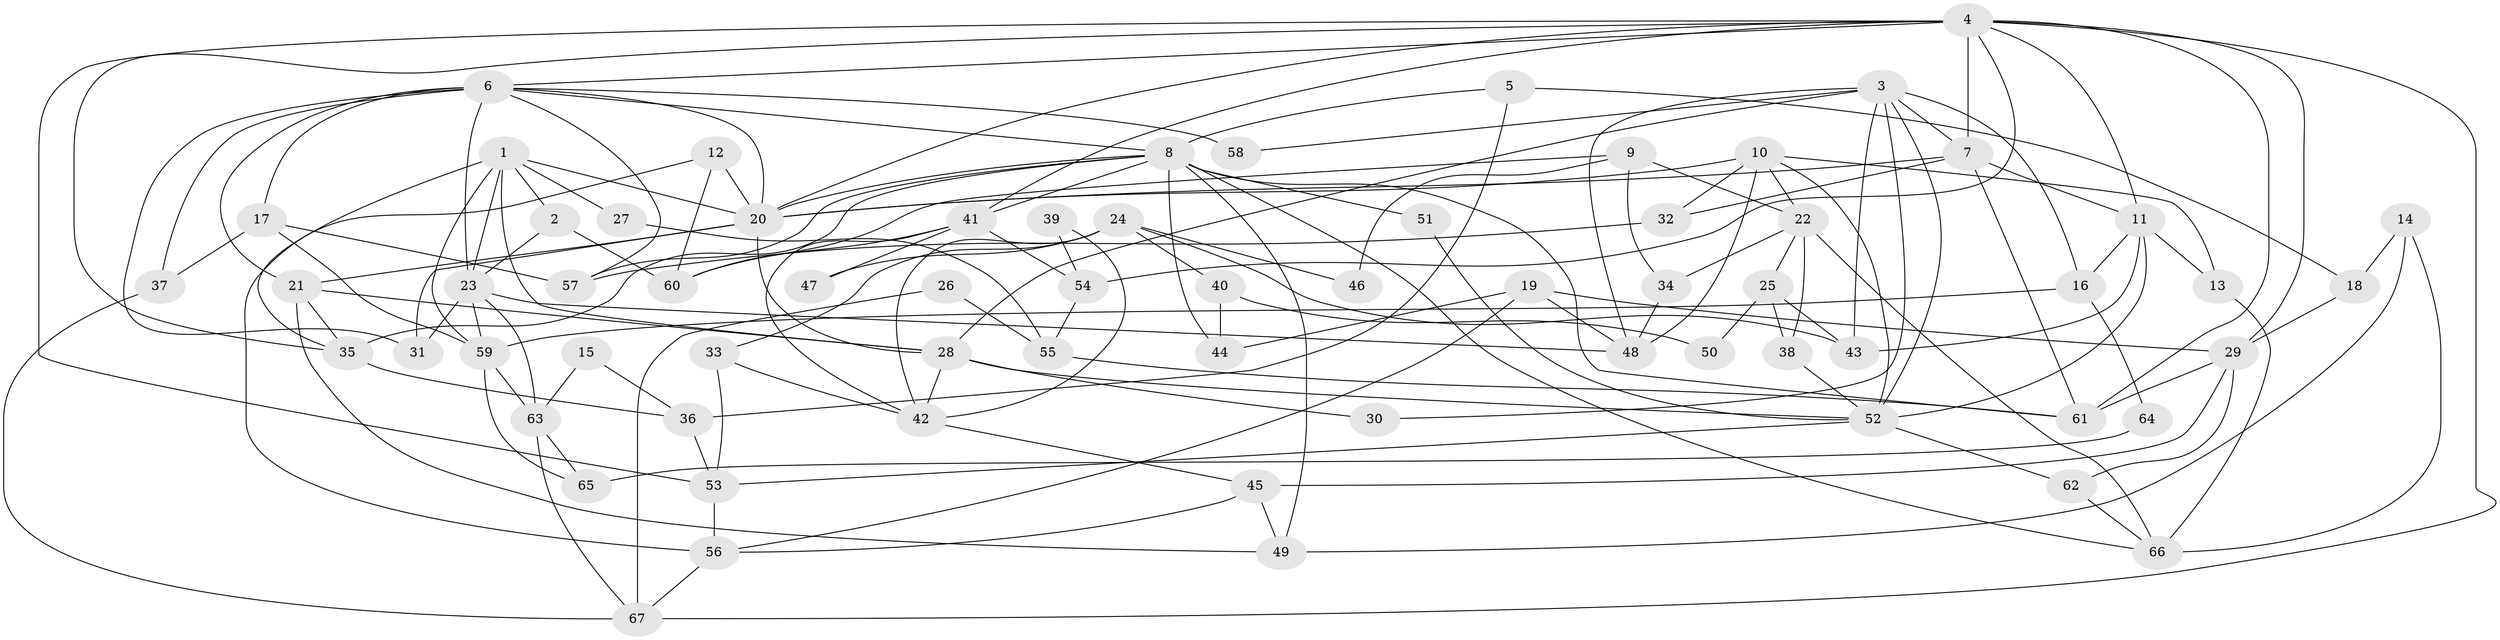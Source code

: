 // original degree distribution, {8: 0.010526315789473684, 3: 0.2736842105263158, 5: 0.18947368421052632, 4: 0.25263157894736843, 2: 0.1368421052631579, 6: 0.11578947368421053, 7: 0.010526315789473684, 9: 0.010526315789473684}
// Generated by graph-tools (version 1.1) at 2025/51/03/04/25 22:51:14]
// undirected, 67 vertices, 150 edges
graph export_dot {
  node [color=gray90,style=filled];
  1;
  2;
  3;
  4;
  5;
  6;
  7;
  8;
  9;
  10;
  11;
  12;
  13;
  14;
  15;
  16;
  17;
  18;
  19;
  20;
  21;
  22;
  23;
  24;
  25;
  26;
  27;
  28;
  29;
  30;
  31;
  32;
  33;
  34;
  35;
  36;
  37;
  38;
  39;
  40;
  41;
  42;
  43;
  44;
  45;
  46;
  47;
  48;
  49;
  50;
  51;
  52;
  53;
  54;
  55;
  56;
  57;
  58;
  59;
  60;
  61;
  62;
  63;
  64;
  65;
  66;
  67;
  1 -- 2 [weight=1.0];
  1 -- 20 [weight=1.0];
  1 -- 23 [weight=1.0];
  1 -- 27 [weight=1.0];
  1 -- 28 [weight=2.0];
  1 -- 35 [weight=1.0];
  1 -- 59 [weight=1.0];
  2 -- 23 [weight=1.0];
  2 -- 60 [weight=1.0];
  3 -- 7 [weight=1.0];
  3 -- 16 [weight=2.0];
  3 -- 28 [weight=1.0];
  3 -- 30 [weight=1.0];
  3 -- 43 [weight=1.0];
  3 -- 48 [weight=1.0];
  3 -- 52 [weight=1.0];
  3 -- 58 [weight=1.0];
  4 -- 6 [weight=1.0];
  4 -- 7 [weight=2.0];
  4 -- 11 [weight=1.0];
  4 -- 20 [weight=1.0];
  4 -- 29 [weight=1.0];
  4 -- 35 [weight=1.0];
  4 -- 41 [weight=1.0];
  4 -- 53 [weight=1.0];
  4 -- 54 [weight=1.0];
  4 -- 61 [weight=1.0];
  4 -- 67 [weight=1.0];
  5 -- 8 [weight=1.0];
  5 -- 18 [weight=1.0];
  5 -- 36 [weight=1.0];
  6 -- 8 [weight=1.0];
  6 -- 17 [weight=1.0];
  6 -- 20 [weight=1.0];
  6 -- 21 [weight=2.0];
  6 -- 23 [weight=1.0];
  6 -- 31 [weight=1.0];
  6 -- 37 [weight=1.0];
  6 -- 57 [weight=1.0];
  6 -- 58 [weight=2.0];
  7 -- 11 [weight=1.0];
  7 -- 20 [weight=1.0];
  7 -- 32 [weight=1.0];
  7 -- 61 [weight=1.0];
  8 -- 20 [weight=1.0];
  8 -- 35 [weight=1.0];
  8 -- 41 [weight=1.0];
  8 -- 44 [weight=1.0];
  8 -- 49 [weight=1.0];
  8 -- 51 [weight=2.0];
  8 -- 57 [weight=1.0];
  8 -- 61 [weight=1.0];
  8 -- 66 [weight=1.0];
  9 -- 22 [weight=1.0];
  9 -- 34 [weight=1.0];
  9 -- 46 [weight=1.0];
  9 -- 60 [weight=1.0];
  10 -- 13 [weight=1.0];
  10 -- 20 [weight=1.0];
  10 -- 22 [weight=1.0];
  10 -- 32 [weight=1.0];
  10 -- 48 [weight=1.0];
  10 -- 52 [weight=1.0];
  11 -- 13 [weight=1.0];
  11 -- 16 [weight=1.0];
  11 -- 43 [weight=1.0];
  11 -- 52 [weight=1.0];
  12 -- 20 [weight=1.0];
  12 -- 56 [weight=1.0];
  12 -- 60 [weight=1.0];
  13 -- 66 [weight=1.0];
  14 -- 18 [weight=1.0];
  14 -- 49 [weight=1.0];
  14 -- 66 [weight=1.0];
  15 -- 36 [weight=1.0];
  15 -- 63 [weight=1.0];
  16 -- 59 [weight=1.0];
  16 -- 64 [weight=1.0];
  17 -- 37 [weight=1.0];
  17 -- 57 [weight=1.0];
  17 -- 59 [weight=1.0];
  18 -- 29 [weight=1.0];
  19 -- 29 [weight=1.0];
  19 -- 44 [weight=1.0];
  19 -- 48 [weight=1.0];
  19 -- 56 [weight=1.0];
  20 -- 21 [weight=2.0];
  20 -- 28 [weight=1.0];
  20 -- 31 [weight=2.0];
  21 -- 28 [weight=1.0];
  21 -- 35 [weight=1.0];
  21 -- 49 [weight=1.0];
  22 -- 25 [weight=1.0];
  22 -- 34 [weight=1.0];
  22 -- 38 [weight=1.0];
  22 -- 66 [weight=1.0];
  23 -- 31 [weight=1.0];
  23 -- 48 [weight=1.0];
  23 -- 59 [weight=1.0];
  23 -- 63 [weight=1.0];
  24 -- 33 [weight=1.0];
  24 -- 40 [weight=1.0];
  24 -- 42 [weight=1.0];
  24 -- 43 [weight=1.0];
  24 -- 46 [weight=1.0];
  24 -- 47 [weight=1.0];
  25 -- 38 [weight=1.0];
  25 -- 43 [weight=1.0];
  25 -- 50 [weight=1.0];
  26 -- 55 [weight=1.0];
  26 -- 67 [weight=1.0];
  27 -- 55 [weight=1.0];
  28 -- 30 [weight=1.0];
  28 -- 42 [weight=1.0];
  28 -- 52 [weight=1.0];
  29 -- 45 [weight=1.0];
  29 -- 61 [weight=1.0];
  29 -- 62 [weight=1.0];
  32 -- 57 [weight=1.0];
  33 -- 42 [weight=1.0];
  33 -- 53 [weight=1.0];
  34 -- 48 [weight=1.0];
  35 -- 36 [weight=1.0];
  36 -- 53 [weight=1.0];
  37 -- 67 [weight=1.0];
  38 -- 52 [weight=1.0];
  39 -- 42 [weight=1.0];
  39 -- 54 [weight=1.0];
  40 -- 44 [weight=1.0];
  40 -- 50 [weight=1.0];
  41 -- 42 [weight=1.0];
  41 -- 47 [weight=1.0];
  41 -- 54 [weight=1.0];
  41 -- 60 [weight=1.0];
  42 -- 45 [weight=1.0];
  45 -- 49 [weight=1.0];
  45 -- 56 [weight=1.0];
  51 -- 52 [weight=1.0];
  52 -- 53 [weight=1.0];
  52 -- 62 [weight=1.0];
  53 -- 56 [weight=1.0];
  54 -- 55 [weight=1.0];
  55 -- 61 [weight=1.0];
  56 -- 67 [weight=1.0];
  59 -- 63 [weight=1.0];
  59 -- 65 [weight=1.0];
  62 -- 66 [weight=1.0];
  63 -- 65 [weight=1.0];
  63 -- 67 [weight=1.0];
  64 -- 65 [weight=1.0];
}
